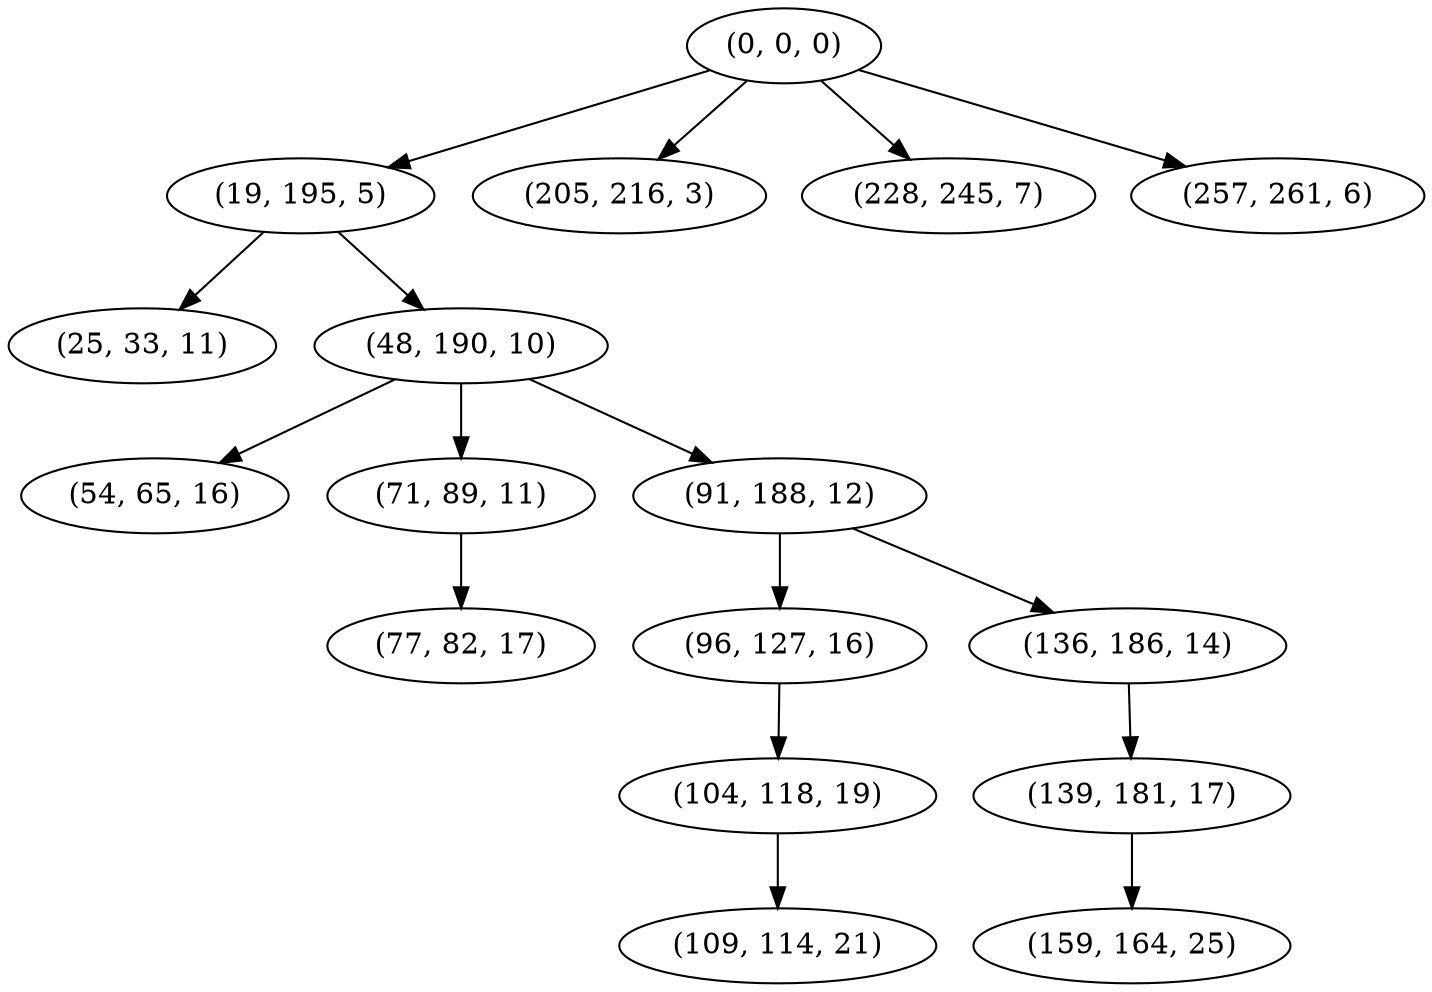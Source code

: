 digraph tree {
    "(0, 0, 0)";
    "(19, 195, 5)";
    "(25, 33, 11)";
    "(48, 190, 10)";
    "(54, 65, 16)";
    "(71, 89, 11)";
    "(77, 82, 17)";
    "(91, 188, 12)";
    "(96, 127, 16)";
    "(104, 118, 19)";
    "(109, 114, 21)";
    "(136, 186, 14)";
    "(139, 181, 17)";
    "(159, 164, 25)";
    "(205, 216, 3)";
    "(228, 245, 7)";
    "(257, 261, 6)";
    "(0, 0, 0)" -> "(19, 195, 5)";
    "(0, 0, 0)" -> "(205, 216, 3)";
    "(0, 0, 0)" -> "(228, 245, 7)";
    "(0, 0, 0)" -> "(257, 261, 6)";
    "(19, 195, 5)" -> "(25, 33, 11)";
    "(19, 195, 5)" -> "(48, 190, 10)";
    "(48, 190, 10)" -> "(54, 65, 16)";
    "(48, 190, 10)" -> "(71, 89, 11)";
    "(48, 190, 10)" -> "(91, 188, 12)";
    "(71, 89, 11)" -> "(77, 82, 17)";
    "(91, 188, 12)" -> "(96, 127, 16)";
    "(91, 188, 12)" -> "(136, 186, 14)";
    "(96, 127, 16)" -> "(104, 118, 19)";
    "(104, 118, 19)" -> "(109, 114, 21)";
    "(136, 186, 14)" -> "(139, 181, 17)";
    "(139, 181, 17)" -> "(159, 164, 25)";
}
